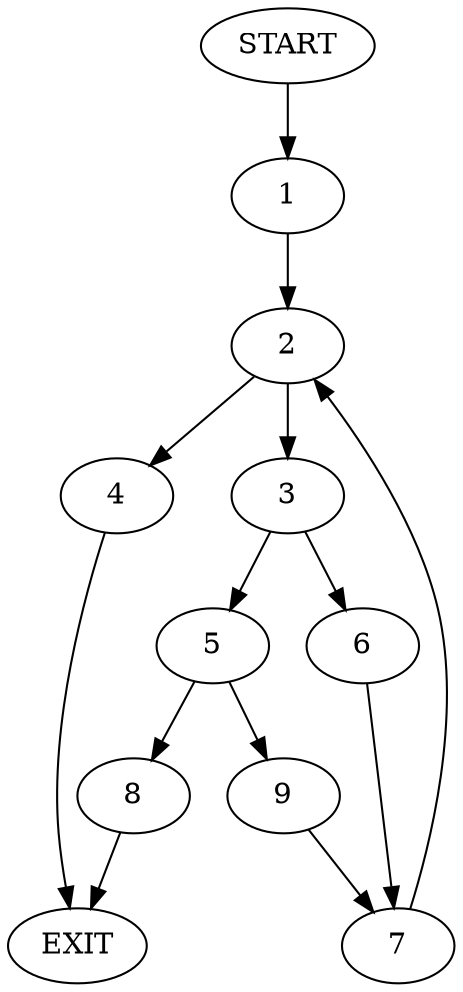 digraph {
0 [label="START"]
10 [label="EXIT"]
0 -> 1
1 -> 2
2 -> 3
2 -> 4
4 -> 10
3 -> 5
3 -> 6
6 -> 7
5 -> 8
5 -> 9
7 -> 2
8 -> 10
9 -> 7
}
